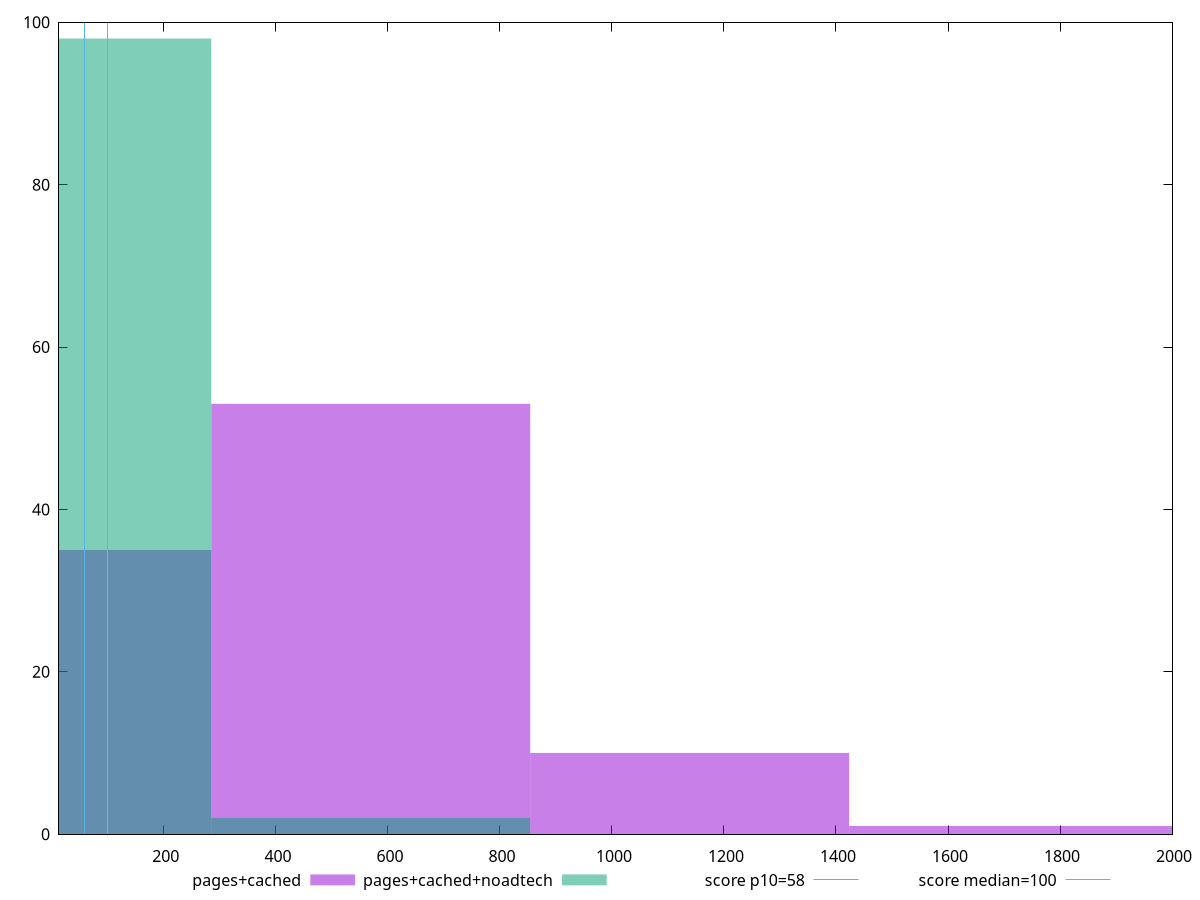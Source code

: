 reset

$pagesCached <<EOF
569.4165828437407 53
0 35
1138.8331656874814 10
2277.6663313749627 1
1708.249748531222 1
EOF

$pagesCachedNoadtech <<EOF
0 98
569.4165828437407 2
EOF

set key outside below
set boxwidth 569.4165828437407
set xrange [12.8:2000.799999999998]
set yrange [0:100]
set trange [0:100]
set style fill transparent solid 0.5 noborder

set parametric
set terminal svg size 640, 500 enhanced background rgb 'white'
set output "report_00015_2021-02-09T16-11-33.973Z/estimated-input-latency/comparison/histogram/1_vs_2.svg"

plot $pagesCached title "pages+cached" with boxes, \
     $pagesCachedNoadtech title "pages+cached+noadtech" with boxes, \
     58,t title "score p10=58", \
     100,t title "score median=100"

reset
